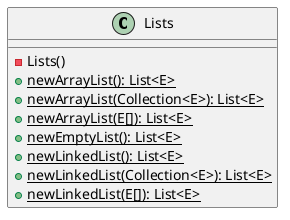 @startuml

    class Lists {
        -Lists()
        {static} +newArrayList(): List<E>
        {static} +newArrayList(Collection<E>): List<E>
        {static} +newArrayList(E[]): List<E>
        {static} +newEmptyList(): List<E>
        {static} +newLinkedList(): List<E>
        {static} +newLinkedList(Collection<E>): List<E>
        {static} +newLinkedList(E[]): List<E>
    }

@enduml
